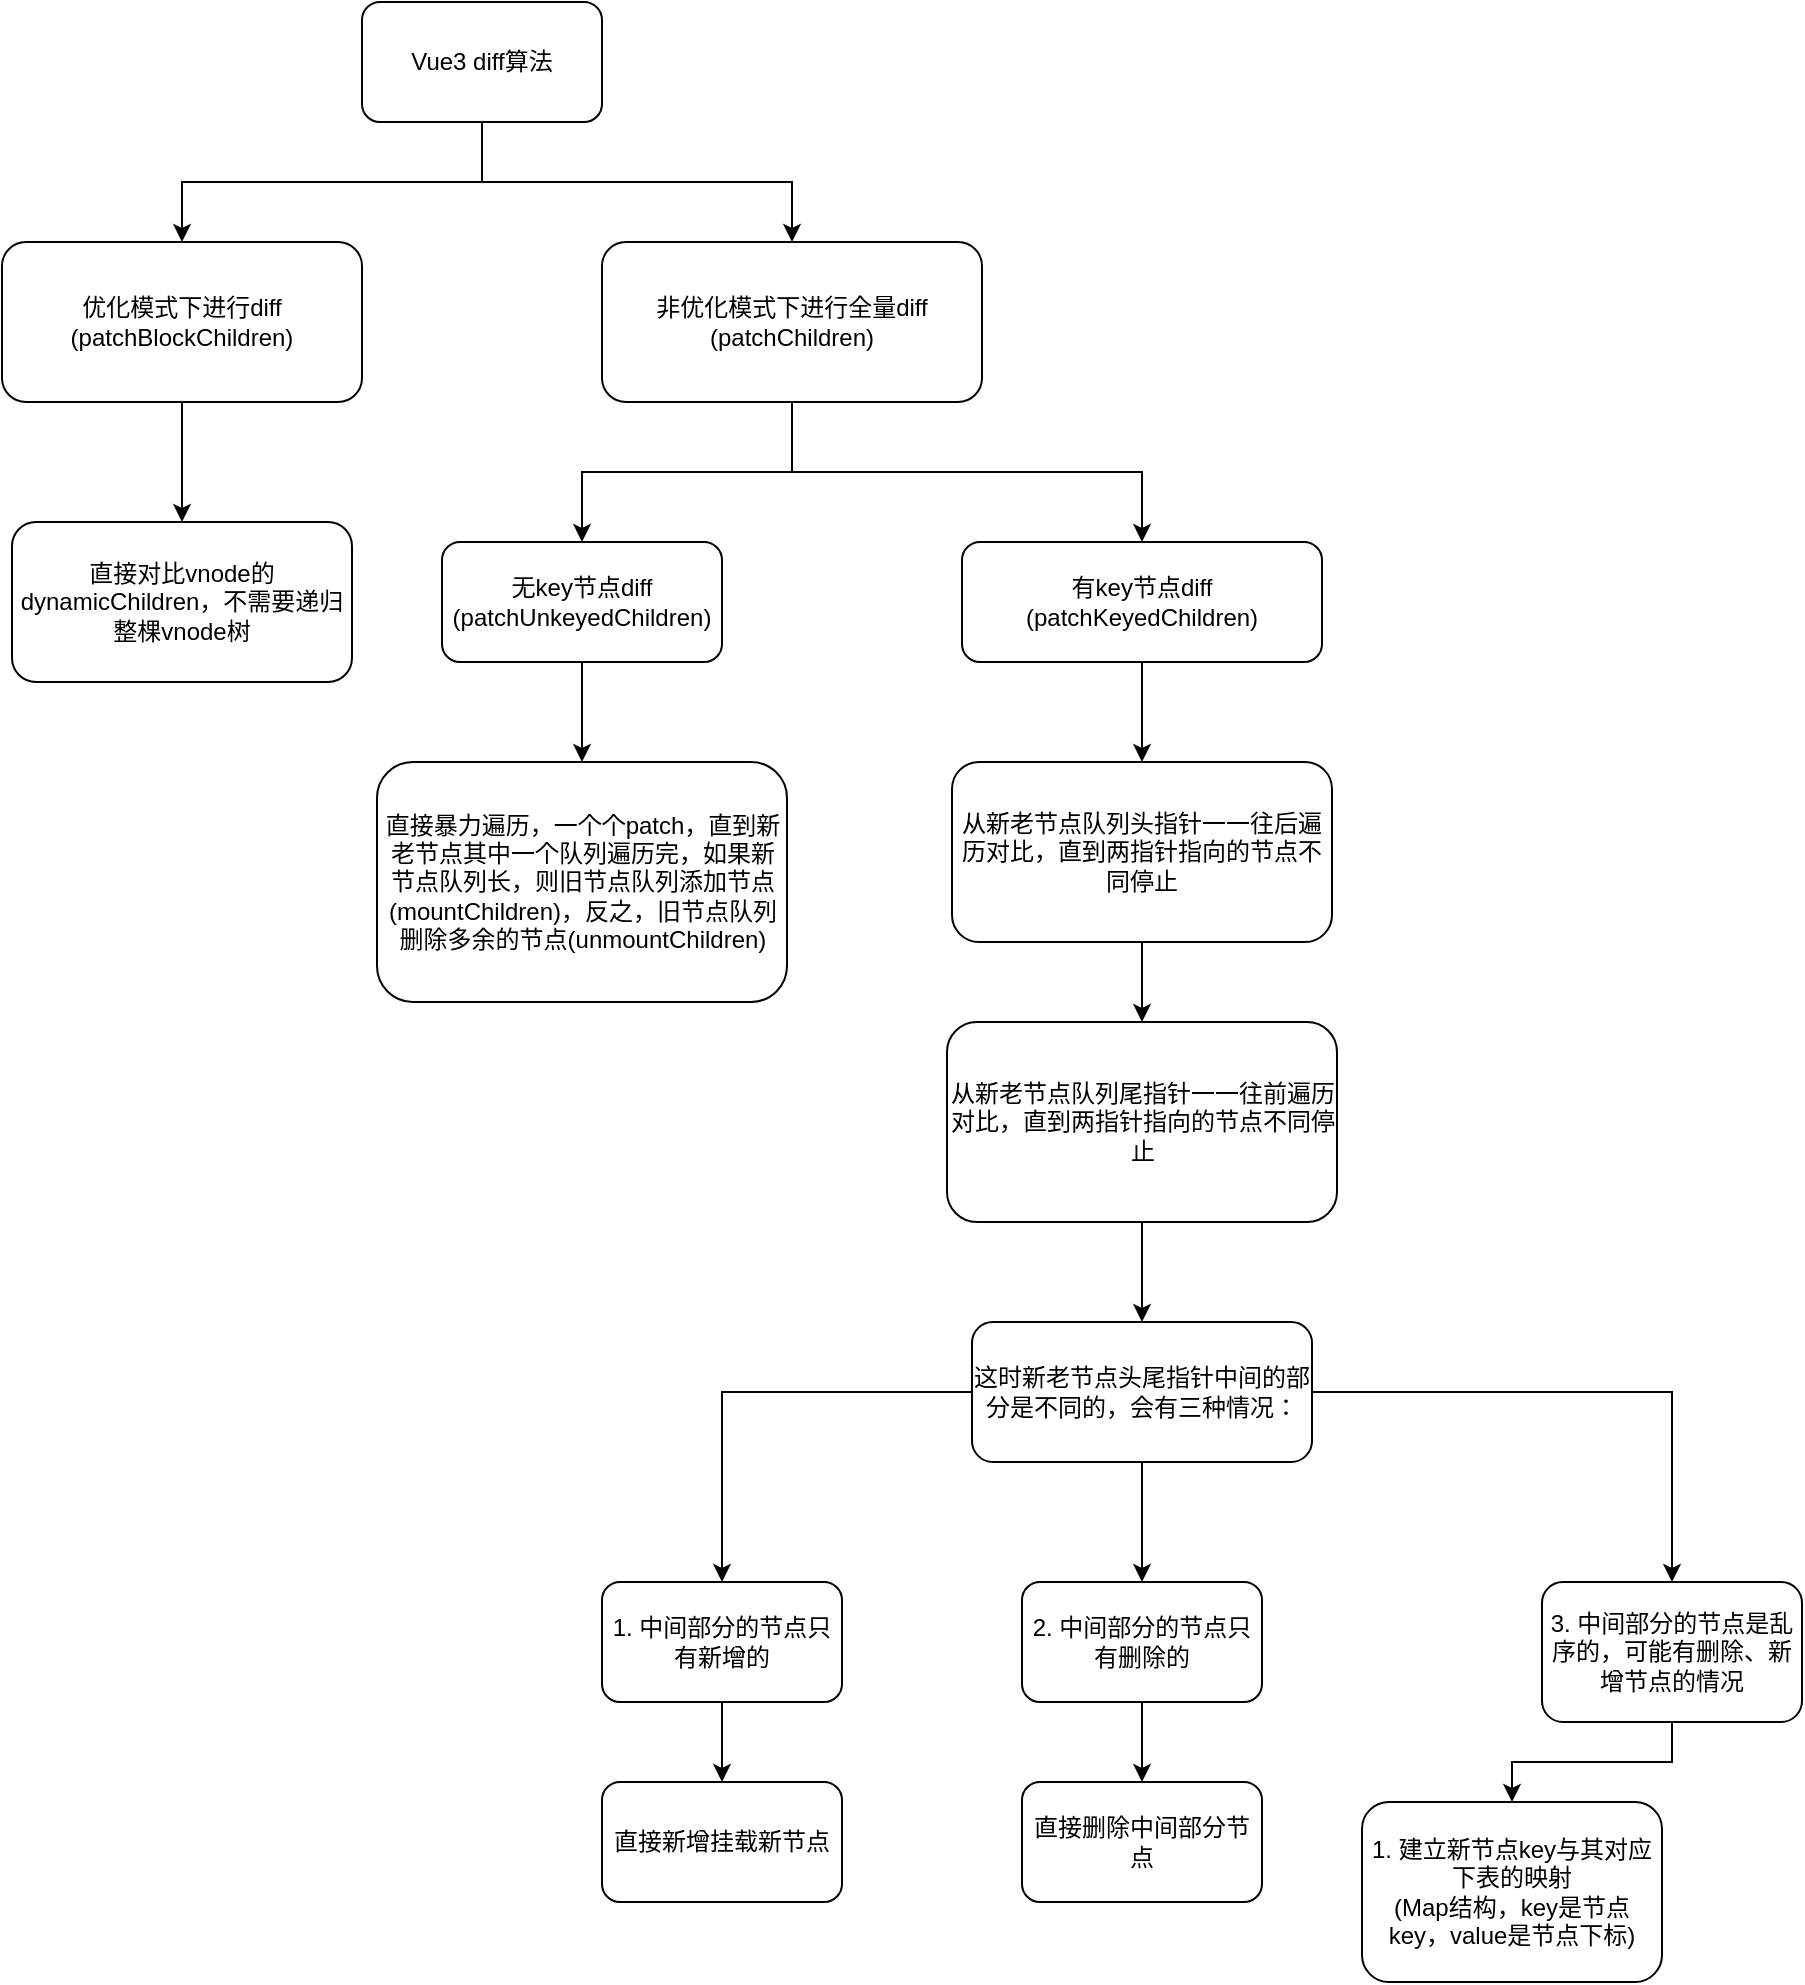 <mxfile version="20.4.0" type="github">
  <diagram id="ILyPGLwqwwxRPI_2Q06Y" name="第 1 页">
    <mxGraphModel dx="1426" dy="794" grid="1" gridSize="10" guides="1" tooltips="1" connect="1" arrows="1" fold="1" page="1" pageScale="1" pageWidth="583" pageHeight="827" math="0" shadow="0">
      <root>
        <mxCell id="0" />
        <mxCell id="1" parent="0" />
        <mxCell id="0iTJBzLjwEh6FHrzZWZ4-3" style="edgeStyle=orthogonalEdgeStyle;rounded=0;orthogonalLoop=1;jettySize=auto;html=1;" edge="1" parent="1" source="0iTJBzLjwEh6FHrzZWZ4-1" target="0iTJBzLjwEh6FHrzZWZ4-2">
          <mxGeometry relative="1" as="geometry" />
        </mxCell>
        <mxCell id="0iTJBzLjwEh6FHrzZWZ4-7" style="edgeStyle=orthogonalEdgeStyle;rounded=0;orthogonalLoop=1;jettySize=auto;html=1;" edge="1" parent="1" source="0iTJBzLjwEh6FHrzZWZ4-1" target="0iTJBzLjwEh6FHrzZWZ4-6">
          <mxGeometry relative="1" as="geometry" />
        </mxCell>
        <mxCell id="0iTJBzLjwEh6FHrzZWZ4-1" value="Vue3 diff算法" style="rounded=1;whiteSpace=wrap;html=1;" vertex="1" parent="1">
          <mxGeometry x="200" y="20" width="120" height="60" as="geometry" />
        </mxCell>
        <mxCell id="0iTJBzLjwEh6FHrzZWZ4-5" style="edgeStyle=orthogonalEdgeStyle;rounded=0;orthogonalLoop=1;jettySize=auto;html=1;" edge="1" parent="1" source="0iTJBzLjwEh6FHrzZWZ4-2" target="0iTJBzLjwEh6FHrzZWZ4-4">
          <mxGeometry relative="1" as="geometry" />
        </mxCell>
        <mxCell id="0iTJBzLjwEh6FHrzZWZ4-2" value="优化模式下进行diff&lt;br&gt;(patchBlockChildren)" style="rounded=1;whiteSpace=wrap;html=1;" vertex="1" parent="1">
          <mxGeometry x="20" y="140" width="180" height="80" as="geometry" />
        </mxCell>
        <mxCell id="0iTJBzLjwEh6FHrzZWZ4-4" value="直接对比vnode的dynamicChildren，不需要递归整棵vnode树" style="rounded=1;whiteSpace=wrap;html=1;" vertex="1" parent="1">
          <mxGeometry x="25" y="280" width="170" height="80" as="geometry" />
        </mxCell>
        <mxCell id="0iTJBzLjwEh6FHrzZWZ4-11" style="edgeStyle=orthogonalEdgeStyle;rounded=0;orthogonalLoop=1;jettySize=auto;html=1;" edge="1" parent="1" source="0iTJBzLjwEh6FHrzZWZ4-6" target="0iTJBzLjwEh6FHrzZWZ4-10">
          <mxGeometry relative="1" as="geometry" />
        </mxCell>
        <mxCell id="0iTJBzLjwEh6FHrzZWZ4-13" style="edgeStyle=orthogonalEdgeStyle;rounded=0;orthogonalLoop=1;jettySize=auto;html=1;" edge="1" parent="1" source="0iTJBzLjwEh6FHrzZWZ4-6" target="0iTJBzLjwEh6FHrzZWZ4-12">
          <mxGeometry relative="1" as="geometry" />
        </mxCell>
        <mxCell id="0iTJBzLjwEh6FHrzZWZ4-6" value="非优化模式下进行全量diff&lt;br&gt;(patchChildren)" style="rounded=1;whiteSpace=wrap;html=1;" vertex="1" parent="1">
          <mxGeometry x="320" y="140" width="190" height="80" as="geometry" />
        </mxCell>
        <mxCell id="0iTJBzLjwEh6FHrzZWZ4-15" style="edgeStyle=orthogonalEdgeStyle;rounded=0;orthogonalLoop=1;jettySize=auto;html=1;" edge="1" parent="1" source="0iTJBzLjwEh6FHrzZWZ4-10" target="0iTJBzLjwEh6FHrzZWZ4-14">
          <mxGeometry relative="1" as="geometry" />
        </mxCell>
        <mxCell id="0iTJBzLjwEh6FHrzZWZ4-10" value="无key节点diff&lt;br&gt;(patchUnkeyedChildren)" style="rounded=1;whiteSpace=wrap;html=1;" vertex="1" parent="1">
          <mxGeometry x="240" y="290" width="140" height="60" as="geometry" />
        </mxCell>
        <mxCell id="0iTJBzLjwEh6FHrzZWZ4-17" style="edgeStyle=orthogonalEdgeStyle;rounded=0;orthogonalLoop=1;jettySize=auto;html=1;" edge="1" parent="1" source="0iTJBzLjwEh6FHrzZWZ4-12" target="0iTJBzLjwEh6FHrzZWZ4-16">
          <mxGeometry relative="1" as="geometry" />
        </mxCell>
        <mxCell id="0iTJBzLjwEh6FHrzZWZ4-12" value="有key节点diff&lt;br&gt;(patchKeyedChildren)" style="rounded=1;whiteSpace=wrap;html=1;" vertex="1" parent="1">
          <mxGeometry x="500" y="290" width="180" height="60" as="geometry" />
        </mxCell>
        <mxCell id="0iTJBzLjwEh6FHrzZWZ4-14" value="直接暴力遍历，一个个patch，直到新老节点其中一个队列遍历完，如果新节点队列长，则旧节点队列添加节点(mountChildren)，反之，旧节点队列删除多余的节点(unmountChildren)" style="rounded=1;whiteSpace=wrap;html=1;" vertex="1" parent="1">
          <mxGeometry x="207.5" y="400" width="205" height="120" as="geometry" />
        </mxCell>
        <mxCell id="0iTJBzLjwEh6FHrzZWZ4-19" style="edgeStyle=orthogonalEdgeStyle;rounded=0;orthogonalLoop=1;jettySize=auto;html=1;" edge="1" parent="1" source="0iTJBzLjwEh6FHrzZWZ4-16" target="0iTJBzLjwEh6FHrzZWZ4-18">
          <mxGeometry relative="1" as="geometry" />
        </mxCell>
        <mxCell id="0iTJBzLjwEh6FHrzZWZ4-16" value="从新老节点队列头指针一一往后遍历对比，直到两指针指向的节点不同停止" style="rounded=1;whiteSpace=wrap;html=1;" vertex="1" parent="1">
          <mxGeometry x="495" y="400" width="190" height="90" as="geometry" />
        </mxCell>
        <mxCell id="0iTJBzLjwEh6FHrzZWZ4-21" style="edgeStyle=orthogonalEdgeStyle;rounded=0;orthogonalLoop=1;jettySize=auto;html=1;" edge="1" parent="1" source="0iTJBzLjwEh6FHrzZWZ4-18" target="0iTJBzLjwEh6FHrzZWZ4-20">
          <mxGeometry relative="1" as="geometry" />
        </mxCell>
        <mxCell id="0iTJBzLjwEh6FHrzZWZ4-18" value="从新老节点队列尾指针一一往前遍历对比，直到两指针指向的节点不同停止" style="rounded=1;whiteSpace=wrap;html=1;" vertex="1" parent="1">
          <mxGeometry x="492.5" y="530" width="195" height="100" as="geometry" />
        </mxCell>
        <mxCell id="0iTJBzLjwEh6FHrzZWZ4-24" style="edgeStyle=orthogonalEdgeStyle;rounded=0;orthogonalLoop=1;jettySize=auto;html=1;" edge="1" parent="1" source="0iTJBzLjwEh6FHrzZWZ4-20" target="0iTJBzLjwEh6FHrzZWZ4-22">
          <mxGeometry relative="1" as="geometry" />
        </mxCell>
        <mxCell id="0iTJBzLjwEh6FHrzZWZ4-28" style="edgeStyle=orthogonalEdgeStyle;rounded=0;orthogonalLoop=1;jettySize=auto;html=1;" edge="1" parent="1" source="0iTJBzLjwEh6FHrzZWZ4-20" target="0iTJBzLjwEh6FHrzZWZ4-27">
          <mxGeometry relative="1" as="geometry" />
        </mxCell>
        <mxCell id="0iTJBzLjwEh6FHrzZWZ4-32" style="edgeStyle=orthogonalEdgeStyle;rounded=0;orthogonalLoop=1;jettySize=auto;html=1;" edge="1" parent="1" source="0iTJBzLjwEh6FHrzZWZ4-20" target="0iTJBzLjwEh6FHrzZWZ4-31">
          <mxGeometry relative="1" as="geometry" />
        </mxCell>
        <mxCell id="0iTJBzLjwEh6FHrzZWZ4-20" value="这时新老节点头尾指针中间的部分是不同的，会有三种情况：" style="rounded=1;whiteSpace=wrap;html=1;" vertex="1" parent="1">
          <mxGeometry x="505" y="680" width="170" height="70" as="geometry" />
        </mxCell>
        <mxCell id="0iTJBzLjwEh6FHrzZWZ4-26" style="edgeStyle=orthogonalEdgeStyle;rounded=0;orthogonalLoop=1;jettySize=auto;html=1;" edge="1" parent="1" source="0iTJBzLjwEh6FHrzZWZ4-22" target="0iTJBzLjwEh6FHrzZWZ4-25">
          <mxGeometry relative="1" as="geometry" />
        </mxCell>
        <mxCell id="0iTJBzLjwEh6FHrzZWZ4-22" value="1. 中间部分的节点只有新增的" style="rounded=1;whiteSpace=wrap;html=1;" vertex="1" parent="1">
          <mxGeometry x="320" y="810" width="120" height="60" as="geometry" />
        </mxCell>
        <mxCell id="0iTJBzLjwEh6FHrzZWZ4-25" value="直接新增挂载新节点" style="rounded=1;whiteSpace=wrap;html=1;" vertex="1" parent="1">
          <mxGeometry x="320" y="910" width="120" height="60" as="geometry" />
        </mxCell>
        <mxCell id="0iTJBzLjwEh6FHrzZWZ4-30" style="edgeStyle=orthogonalEdgeStyle;rounded=0;orthogonalLoop=1;jettySize=auto;html=1;" edge="1" parent="1" source="0iTJBzLjwEh6FHrzZWZ4-27" target="0iTJBzLjwEh6FHrzZWZ4-29">
          <mxGeometry relative="1" as="geometry" />
        </mxCell>
        <mxCell id="0iTJBzLjwEh6FHrzZWZ4-27" value="2. 中间部分的节点只有删除的" style="rounded=1;whiteSpace=wrap;html=1;" vertex="1" parent="1">
          <mxGeometry x="530" y="810" width="120" height="60" as="geometry" />
        </mxCell>
        <mxCell id="0iTJBzLjwEh6FHrzZWZ4-29" value="直接删除中间部分节点" style="rounded=1;whiteSpace=wrap;html=1;" vertex="1" parent="1">
          <mxGeometry x="530" y="910" width="120" height="60" as="geometry" />
        </mxCell>
        <mxCell id="0iTJBzLjwEh6FHrzZWZ4-34" style="edgeStyle=orthogonalEdgeStyle;rounded=0;orthogonalLoop=1;jettySize=auto;html=1;" edge="1" parent="1" source="0iTJBzLjwEh6FHrzZWZ4-31" target="0iTJBzLjwEh6FHrzZWZ4-33">
          <mxGeometry relative="1" as="geometry" />
        </mxCell>
        <mxCell id="0iTJBzLjwEh6FHrzZWZ4-31" value="3. 中间部分的节点是乱序的，可能有删除、新增节点的情况" style="rounded=1;whiteSpace=wrap;html=1;" vertex="1" parent="1">
          <mxGeometry x="790" y="810" width="130" height="70" as="geometry" />
        </mxCell>
        <mxCell id="0iTJBzLjwEh6FHrzZWZ4-33" value="1. 建立新节点key与其对应下表的映射&lt;br&gt;(Map结构，key是节点key，value是节点下标)" style="rounded=1;whiteSpace=wrap;html=1;" vertex="1" parent="1">
          <mxGeometry x="700" y="920" width="150" height="90" as="geometry" />
        </mxCell>
      </root>
    </mxGraphModel>
  </diagram>
</mxfile>

